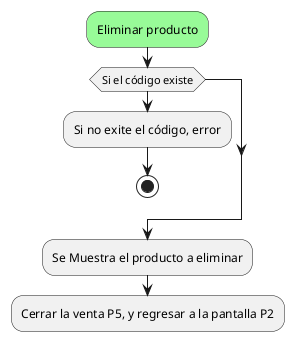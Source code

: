 @startuml
#palegreen:Eliminar producto;
if (Si el código existe) then
  :Si no exite el código, error;
  stop
endif
:Se Muestra el producto a eliminar;
:Cerrar la venta P5, y regresar a la pantalla P2;

@enduml